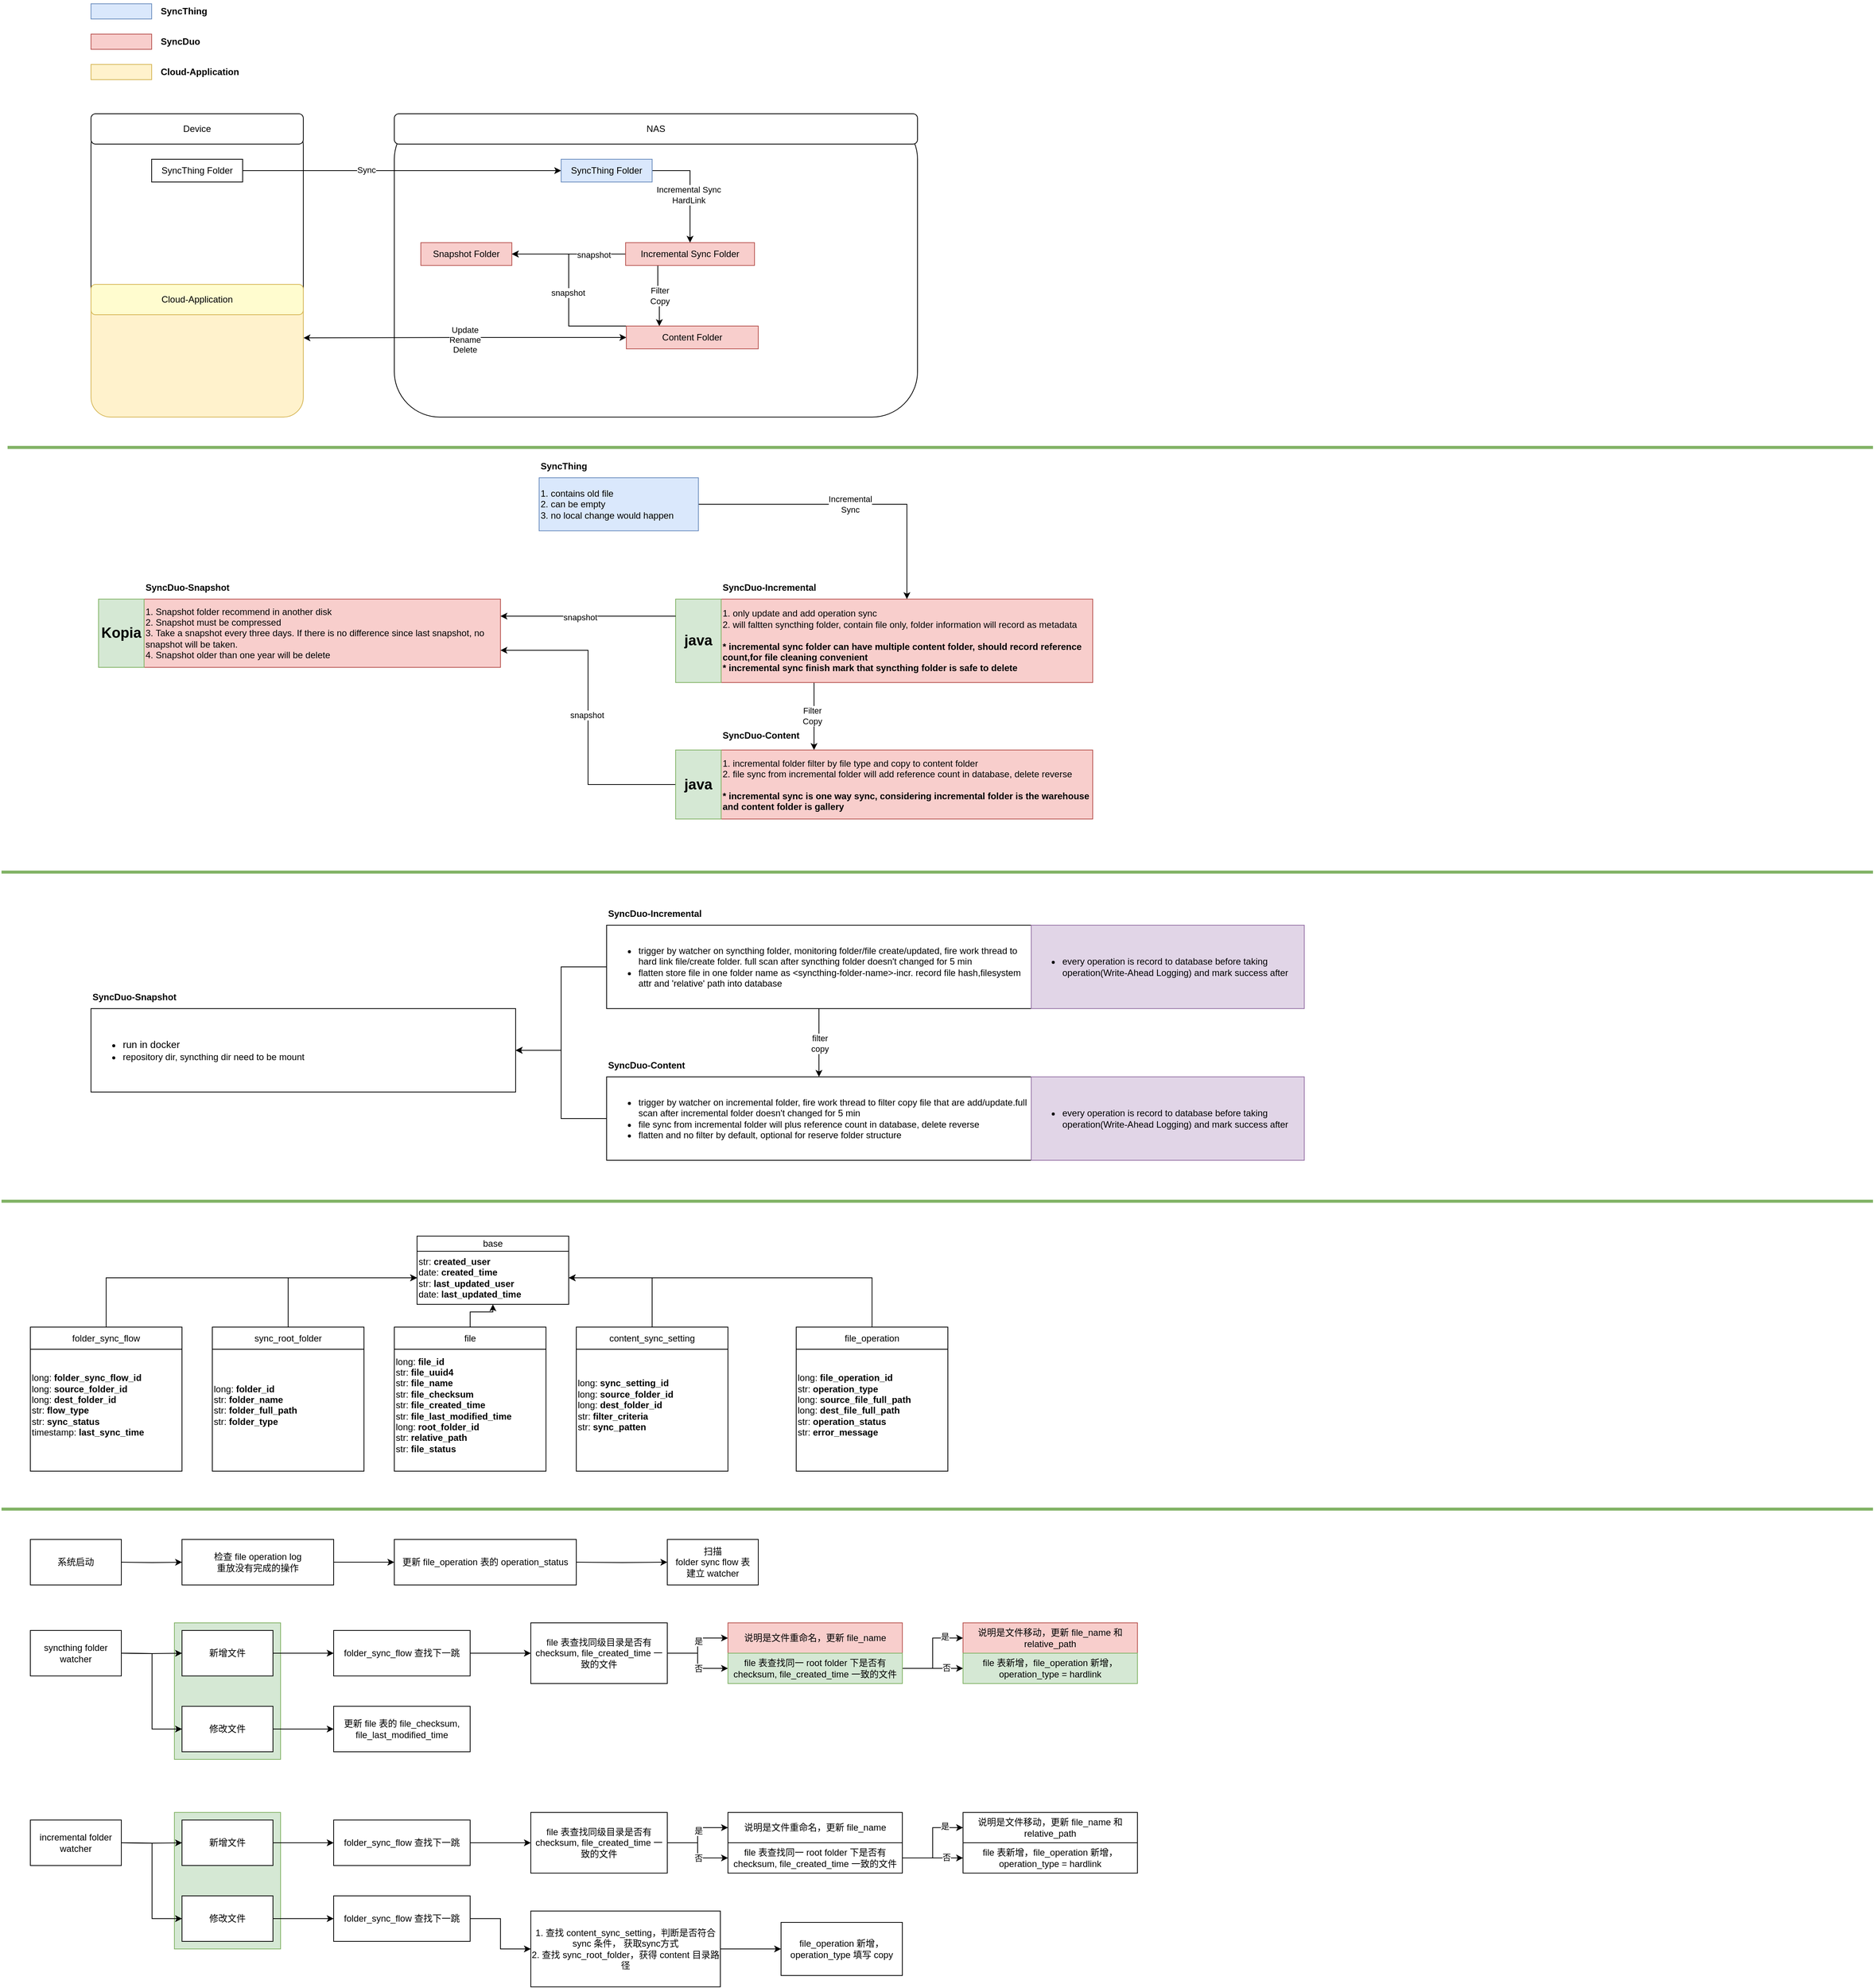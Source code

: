 <mxfile version="24.7.8">
  <diagram name="Page-1" id="c7558073-3199-34d8-9f00-42111426c3f3">
    <mxGraphModel dx="1015" dy="550" grid="1" gridSize="10" guides="1" tooltips="1" connect="1" arrows="1" fold="1" page="1" pageScale="1" pageWidth="826" pageHeight="1169" background="none" math="0" shadow="0">
      <root>
        <mxCell id="0" />
        <mxCell id="1" parent="0" />
        <mxCell id="x67vflKaK5cRHlGB_w2U-6" value="" style="rounded=0;whiteSpace=wrap;html=1;fillColor=#d5e8d4;strokeColor=#82b366;" parent="1" vertex="1">
          <mxGeometry x="230" y="2310" width="140" height="180" as="geometry" />
        </mxCell>
        <mxCell id="FV4cB3aGJ8yGmwrdIlaF-99" value="" style="rounded=1;whiteSpace=wrap;html=1;" parent="1" vertex="1">
          <mxGeometry x="120" y="320" width="280" height="400" as="geometry" />
        </mxCell>
        <mxCell id="FV4cB3aGJ8yGmwrdIlaF-104" value="" style="rounded=1;whiteSpace=wrap;html=1;" parent="1" vertex="1">
          <mxGeometry x="520" y="320" width="690" height="400" as="geometry" />
        </mxCell>
        <mxCell id="FV4cB3aGJ8yGmwrdIlaF-96" value="Device" style="rounded=1;whiteSpace=wrap;html=1;" parent="1" vertex="1">
          <mxGeometry x="120" y="320" width="280" height="40" as="geometry" />
        </mxCell>
        <mxCell id="FV4cB3aGJ8yGmwrdIlaF-105" value="NAS" style="rounded=1;whiteSpace=wrap;html=1;" parent="1" vertex="1">
          <mxGeometry x="520" y="320" width="690" height="40" as="geometry" />
        </mxCell>
        <mxCell id="FV4cB3aGJ8yGmwrdIlaF-129" style="edgeStyle=orthogonalEdgeStyle;rounded=0;orthogonalLoop=1;jettySize=auto;html=1;exitX=1;exitY=0.5;exitDx=0;exitDy=0;" parent="1" source="p-s9N60HYd-SyPe_iOL1-13" target="FV4cB3aGJ8yGmwrdIlaF-127" edge="1">
          <mxGeometry relative="1" as="geometry">
            <Array as="points">
              <mxPoint x="910" y="395" />
            </Array>
            <mxPoint x="770" y="410" as="sourcePoint" />
          </mxGeometry>
        </mxCell>
        <mxCell id="FV4cB3aGJ8yGmwrdIlaF-133" value="Incremental Sync&lt;div&gt;HardLink&lt;/div&gt;" style="edgeLabel;html=1;align=center;verticalAlign=middle;resizable=0;points=[];" parent="FV4cB3aGJ8yGmwrdIlaF-129" vertex="1" connectable="0">
          <mxGeometry x="0.125" y="-2" relative="1" as="geometry">
            <mxPoint as="offset" />
          </mxGeometry>
        </mxCell>
        <mxCell id="FV4cB3aGJ8yGmwrdIlaF-144" value="" style="rounded=1;whiteSpace=wrap;html=1;fillColor=#fff2cc;strokeColor=#d6b656;" parent="1" vertex="1">
          <mxGeometry x="120" y="545" width="280" height="175" as="geometry" />
        </mxCell>
        <mxCell id="FV4cB3aGJ8yGmwrdIlaF-145" value="Cloud-Application" style="rounded=1;whiteSpace=wrap;html=1;fillColor=#FFFCCF;strokeColor=#d6b656;" parent="1" vertex="1">
          <mxGeometry x="120" y="545" width="280" height="40" as="geometry" />
        </mxCell>
        <mxCell id="FV4cB3aGJ8yGmwrdIlaF-147" style="edgeStyle=orthogonalEdgeStyle;rounded=0;orthogonalLoop=1;jettySize=auto;html=1;entryX=1.001;entryY=0.403;entryDx=0;entryDy=0;entryPerimeter=0;startArrow=classic;startFill=1;" parent="1" source="FV4cB3aGJ8yGmwrdIlaF-130" target="FV4cB3aGJ8yGmwrdIlaF-144" edge="1">
          <mxGeometry relative="1" as="geometry" />
        </mxCell>
        <mxCell id="FV4cB3aGJ8yGmwrdIlaF-152" value="Update&lt;div&gt;Rename&lt;/div&gt;&lt;div&gt;Delete&lt;/div&gt;" style="edgeLabel;html=1;align=center;verticalAlign=middle;resizable=0;points=[];" parent="FV4cB3aGJ8yGmwrdIlaF-147" vertex="1" connectable="0">
          <mxGeometry x="0.002" y="2" relative="1" as="geometry">
            <mxPoint as="offset" />
          </mxGeometry>
        </mxCell>
        <mxCell id="FV4cB3aGJ8yGmwrdIlaF-100" value="SyncThing Folder" style="text;html=1;align=center;verticalAlign=middle;whiteSpace=wrap;rounded=0;strokeColor=default;" parent="1" vertex="1">
          <mxGeometry x="200" y="380" width="120" height="30" as="geometry" />
        </mxCell>
        <mxCell id="FV4cB3aGJ8yGmwrdIlaF-108" style="edgeStyle=orthogonalEdgeStyle;rounded=0;orthogonalLoop=1;jettySize=auto;html=1;entryX=0;entryY=0.5;entryDx=0;entryDy=0;" parent="1" source="FV4cB3aGJ8yGmwrdIlaF-100" edge="1">
          <mxGeometry relative="1" as="geometry">
            <mxPoint x="740" y="395" as="targetPoint" />
          </mxGeometry>
        </mxCell>
        <mxCell id="FV4cB3aGJ8yGmwrdIlaF-121" value="Sync" style="edgeLabel;html=1;align=center;verticalAlign=middle;resizable=0;points=[];" parent="FV4cB3aGJ8yGmwrdIlaF-108" vertex="1" connectable="0">
          <mxGeometry x="-0.224" y="1" relative="1" as="geometry">
            <mxPoint as="offset" />
          </mxGeometry>
        </mxCell>
        <mxCell id="FV4cB3aGJ8yGmwrdIlaF-125" value="Snapshot Folder" style="text;html=1;align=center;verticalAlign=middle;whiteSpace=wrap;rounded=0;fillColor=#f8cecc;strokeColor=#b85450;" parent="1" vertex="1">
          <mxGeometry x="555" y="490" width="120" height="30" as="geometry" />
        </mxCell>
        <mxCell id="FV4cB3aGJ8yGmwrdIlaF-131" value="" style="edgeStyle=orthogonalEdgeStyle;rounded=0;orthogonalLoop=1;jettySize=auto;html=1;exitX=0.25;exitY=1;exitDx=0;exitDy=0;entryX=0.25;entryY=0;entryDx=0;entryDy=0;startArrow=none;startFill=0;" parent="1" source="FV4cB3aGJ8yGmwrdIlaF-127" target="FV4cB3aGJ8yGmwrdIlaF-130" edge="1">
          <mxGeometry relative="1" as="geometry">
            <Array as="points">
              <mxPoint x="868" y="560" />
              <mxPoint x="870" y="560" />
            </Array>
          </mxGeometry>
        </mxCell>
        <mxCell id="FV4cB3aGJ8yGmwrdIlaF-134" value="Filter&lt;div&gt;Copy&lt;/div&gt;" style="edgeLabel;html=1;align=center;verticalAlign=middle;resizable=0;points=[];" parent="FV4cB3aGJ8yGmwrdIlaF-131" vertex="1" connectable="0">
          <mxGeometry x="0.03" relative="1" as="geometry">
            <mxPoint as="offset" />
          </mxGeometry>
        </mxCell>
        <mxCell id="HABQAX602SkIrpShChZR-2" style="edgeStyle=orthogonalEdgeStyle;rounded=0;orthogonalLoop=1;jettySize=auto;html=1;entryX=1;entryY=0.5;entryDx=0;entryDy=0;" parent="1" source="FV4cB3aGJ8yGmwrdIlaF-127" target="FV4cB3aGJ8yGmwrdIlaF-125" edge="1">
          <mxGeometry relative="1" as="geometry" />
        </mxCell>
        <mxCell id="HABQAX602SkIrpShChZR-5" value="snapshot" style="edgeLabel;html=1;align=center;verticalAlign=middle;resizable=0;points=[];" parent="HABQAX602SkIrpShChZR-2" vertex="1" connectable="0">
          <mxGeometry x="-0.44" y="1" relative="1" as="geometry">
            <mxPoint as="offset" />
          </mxGeometry>
        </mxCell>
        <mxCell id="FV4cB3aGJ8yGmwrdIlaF-127" value="Incremental Sync Folder" style="text;html=1;align=center;verticalAlign=middle;whiteSpace=wrap;rounded=0;fillColor=#f8cecc;strokeColor=#b85450;" parent="1" vertex="1">
          <mxGeometry x="825" y="490" width="170" height="30" as="geometry" />
        </mxCell>
        <mxCell id="HABQAX602SkIrpShChZR-3" style="edgeStyle=orthogonalEdgeStyle;rounded=0;orthogonalLoop=1;jettySize=auto;html=1;entryX=1;entryY=0.5;entryDx=0;entryDy=0;exitX=0;exitY=0;exitDx=0;exitDy=0;" parent="1" source="FV4cB3aGJ8yGmwrdIlaF-130" target="FV4cB3aGJ8yGmwrdIlaF-125" edge="1">
          <mxGeometry relative="1" as="geometry">
            <Array as="points">
              <mxPoint x="750" y="600" />
              <mxPoint x="750" y="505" />
            </Array>
          </mxGeometry>
        </mxCell>
        <mxCell id="HABQAX602SkIrpShChZR-4" value="snapshot" style="edgeLabel;html=1;align=center;verticalAlign=middle;resizable=0;points=[];" parent="HABQAX602SkIrpShChZR-3" vertex="1" connectable="0">
          <mxGeometry x="-0.019" y="1" relative="1" as="geometry">
            <mxPoint as="offset" />
          </mxGeometry>
        </mxCell>
        <mxCell id="FV4cB3aGJ8yGmwrdIlaF-130" value="Content Folder" style="text;html=1;align=center;verticalAlign=middle;whiteSpace=wrap;rounded=0;fillColor=#f8cecc;strokeColor=#b85450;" parent="1" vertex="1">
          <mxGeometry x="826" y="600" width="174" height="30" as="geometry" />
        </mxCell>
        <mxCell id="p-s9N60HYd-SyPe_iOL1-1" value="" style="rounded=0;whiteSpace=wrap;html=1;fillColor=#dae8fc;strokeColor=#6c8ebf;" parent="1" vertex="1">
          <mxGeometry x="120" y="175" width="80" height="20" as="geometry" />
        </mxCell>
        <mxCell id="p-s9N60HYd-SyPe_iOL1-2" value="SyncThing" style="text;html=1;align=left;verticalAlign=middle;whiteSpace=wrap;rounded=0;fontStyle=1" parent="1" vertex="1">
          <mxGeometry x="210" y="170" width="60" height="30" as="geometry" />
        </mxCell>
        <mxCell id="p-s9N60HYd-SyPe_iOL1-3" value="" style="rounded=0;whiteSpace=wrap;html=1;fillColor=#f8cecc;strokeColor=#b85450;" parent="1" vertex="1">
          <mxGeometry x="120" y="215" width="80" height="20" as="geometry" />
        </mxCell>
        <mxCell id="p-s9N60HYd-SyPe_iOL1-4" value="SyncDuo" style="text;html=1;align=left;verticalAlign=middle;whiteSpace=wrap;rounded=0;fontStyle=1" parent="1" vertex="1">
          <mxGeometry x="210" y="210" width="60" height="30" as="geometry" />
        </mxCell>
        <mxCell id="p-s9N60HYd-SyPe_iOL1-5" value="" style="rounded=0;whiteSpace=wrap;html=1;fillColor=#fff2cc;strokeColor=#d6b656;" parent="1" vertex="1">
          <mxGeometry x="120" y="255" width="80" height="20" as="geometry" />
        </mxCell>
        <mxCell id="p-s9N60HYd-SyPe_iOL1-6" value="Cloud-Application" style="text;html=1;align=left;verticalAlign=middle;whiteSpace=wrap;rounded=0;fontStyle=1" parent="1" vertex="1">
          <mxGeometry x="210" y="250" width="130" height="30" as="geometry" />
        </mxCell>
        <mxCell id="p-s9N60HYd-SyPe_iOL1-13" value="SyncThing Folder" style="text;html=1;align=center;verticalAlign=middle;whiteSpace=wrap;rounded=0;fillColor=#dae8fc;strokeColor=#6c8ebf;" parent="1" vertex="1">
          <mxGeometry x="740" y="380" width="120" height="30" as="geometry" />
        </mxCell>
        <mxCell id="p-s9N60HYd-SyPe_iOL1-9" value="1. Snapshot folder recommend in another disk&lt;div&gt;2. Snapshot must be compressed&lt;/div&gt;&lt;div&gt;3.&amp;nbsp;Take a snapshot every three days. If there is no difference since last snapshot, no snapshot will be taken.&lt;/div&gt;&lt;div&gt;4. Snapshot older than one year will be delete&lt;/div&gt;" style="text;html=1;align=left;verticalAlign=middle;whiteSpace=wrap;rounded=0;fillColor=#f8cecc;strokeColor=#b85450;" parent="1" vertex="1">
          <mxGeometry x="190" y="960" width="470" height="90" as="geometry" />
        </mxCell>
        <mxCell id="p-s9N60HYd-SyPe_iOL1-12" value="SyncDuo-Snapshot" style="text;html=1;align=left;verticalAlign=middle;whiteSpace=wrap;rounded=0;fontStyle=1" parent="1" vertex="1">
          <mxGeometry x="190" y="930" width="165" height="30" as="geometry" />
        </mxCell>
        <mxCell id="oRY6-fE0OnWp-fExXrlh-18" style="edgeStyle=orthogonalEdgeStyle;rounded=0;orthogonalLoop=1;jettySize=auto;html=1;entryX=0.25;entryY=0;entryDx=0;entryDy=0;exitX=0.25;exitY=1;exitDx=0;exitDy=0;" parent="1" source="p-s9N60HYd-SyPe_iOL1-18" target="RCgKCgoef3klD9U7Rnbw-1" edge="1">
          <mxGeometry relative="1" as="geometry">
            <Array as="points">
              <mxPoint x="1074" y="1100" />
              <mxPoint x="1074" y="1100" />
            </Array>
          </mxGeometry>
        </mxCell>
        <mxCell id="oRY6-fE0OnWp-fExXrlh-23" value="Filter&lt;div&gt;Copy&lt;/div&gt;" style="edgeLabel;html=1;align=center;verticalAlign=middle;resizable=0;points=[];" parent="oRY6-fE0OnWp-fExXrlh-18" vertex="1" connectable="0">
          <mxGeometry x="-0.013" y="-3" relative="1" as="geometry">
            <mxPoint as="offset" />
          </mxGeometry>
        </mxCell>
        <mxCell id="p-s9N60HYd-SyPe_iOL1-18" value="1. only update and add operation sync&lt;div&gt;2. will faltten syncthing folder, contain file only, folder information will record as metadata&lt;/div&gt;&lt;div&gt;&lt;div&gt;&lt;br&gt;&lt;div&gt;&lt;b&gt;* incremental sync folder can have multiple content folder, should record&amp;nbsp;reference count,for file cleaning convenient&lt;/b&gt;&lt;/div&gt;&lt;div&gt;&lt;b&gt;*&amp;nbsp;&lt;span style=&quot;background-color: initial;&quot;&gt;incremental sync finish mark that syncthing folder is safe to delete&lt;/span&gt;&lt;/b&gt;&lt;/div&gt;&lt;/div&gt;&lt;/div&gt;" style="text;html=1;align=left;verticalAlign=middle;whiteSpace=wrap;rounded=0;fillColor=#f8cecc;strokeColor=#b85450;" parent="1" vertex="1">
          <mxGeometry x="951" y="960" width="490" height="110" as="geometry" />
        </mxCell>
        <mxCell id="p-s9N60HYd-SyPe_iOL1-19" value="SyncDuo-Incremental" style="text;html=1;align=left;verticalAlign=middle;whiteSpace=wrap;rounded=0;fontStyle=1" parent="1" vertex="1">
          <mxGeometry x="951" y="930" width="165" height="30" as="geometry" />
        </mxCell>
        <mxCell id="oRY6-fE0OnWp-fExXrlh-17" value="Incremental&lt;div&gt;Sync&lt;/div&gt;" style="edgeStyle=orthogonalEdgeStyle;rounded=0;orthogonalLoop=1;jettySize=auto;html=1;" parent="1" source="p-s9N60HYd-SyPe_iOL1-8" target="p-s9N60HYd-SyPe_iOL1-18" edge="1">
          <mxGeometry relative="1" as="geometry">
            <mxPoint as="offset" />
          </mxGeometry>
        </mxCell>
        <mxCell id="RCgKCgoef3klD9U7Rnbw-1" value="1. incremental folder filter by file type and copy to content folder&lt;div&gt;2. file sync from incremental folder will add reference count in database, delete reverse&lt;br&gt;&lt;div&gt;&lt;br&gt;&lt;/div&gt;&lt;div&gt;&lt;b&gt;* incremental sync is one way sync, considering incremental folder is the warehouse and content folder is gallery&lt;/b&gt;&lt;/div&gt;&lt;/div&gt;" style="text;html=1;align=left;verticalAlign=middle;whiteSpace=wrap;rounded=0;fillColor=#f8cecc;strokeColor=#b85450;" parent="1" vertex="1">
          <mxGeometry x="951" y="1159" width="490" height="91" as="geometry" />
        </mxCell>
        <mxCell id="RCgKCgoef3klD9U7Rnbw-2" value="SyncDuo-Content" style="text;html=1;align=left;verticalAlign=middle;whiteSpace=wrap;rounded=0;fontStyle=1" parent="1" vertex="1">
          <mxGeometry x="950.999" y="1120" width="172.021" height="39" as="geometry" />
        </mxCell>
        <mxCell id="p-s9N60HYd-SyPe_iOL1-8" value="1. contains old file&lt;div&gt;2. can be empty&lt;/div&gt;&lt;div&gt;3. no local change would happen&lt;/div&gt;" style="text;html=1;align=left;verticalAlign=middle;whiteSpace=wrap;rounded=0;fillColor=#dae8fc;strokeColor=#6c8ebf;" parent="1" vertex="1">
          <mxGeometry x="711" y="800" width="210" height="70" as="geometry" />
        </mxCell>
        <mxCell id="p-s9N60HYd-SyPe_iOL1-11" value="SyncThing" style="text;html=1;align=left;verticalAlign=middle;whiteSpace=wrap;rounded=0;fontStyle=1" parent="1" vertex="1">
          <mxGeometry x="711" y="770" width="60" height="30" as="geometry" />
        </mxCell>
        <mxCell id="oRY6-fE0OnWp-fExXrlh-24" value="Kopia" style="text;html=1;align=center;verticalAlign=middle;whiteSpace=wrap;rounded=0;fillColor=#d5e8d4;strokeColor=#82b366;fontStyle=1;fontSize=19;" parent="1" vertex="1">
          <mxGeometry x="130" y="960" width="60" height="90" as="geometry" />
        </mxCell>
        <mxCell id="oRY6-fE0OnWp-fExXrlh-25" value="java" style="text;html=1;align=center;verticalAlign=middle;whiteSpace=wrap;rounded=0;fillColor=#d5e8d4;strokeColor=#82b366;fontStyle=1;fontSize=19;" parent="1" vertex="1">
          <mxGeometry x="891" y="960" width="60" height="110" as="geometry" />
        </mxCell>
        <mxCell id="HABQAX602SkIrpShChZR-8" style="edgeStyle=orthogonalEdgeStyle;rounded=0;orthogonalLoop=1;jettySize=auto;html=1;entryX=1;entryY=0.75;entryDx=0;entryDy=0;" parent="1" source="oRY6-fE0OnWp-fExXrlh-26" target="p-s9N60HYd-SyPe_iOL1-9" edge="1">
          <mxGeometry relative="1" as="geometry" />
        </mxCell>
        <mxCell id="HABQAX602SkIrpShChZR-10" value="snapshot" style="edgeLabel;html=1;align=center;verticalAlign=middle;resizable=0;points=[];" parent="HABQAX602SkIrpShChZR-8" vertex="1" connectable="0">
          <mxGeometry x="0.014" y="2" relative="1" as="geometry">
            <mxPoint as="offset" />
          </mxGeometry>
        </mxCell>
        <mxCell id="oRY6-fE0OnWp-fExXrlh-26" value="java" style="text;html=1;align=center;verticalAlign=middle;whiteSpace=wrap;rounded=0;fillColor=#d5e8d4;strokeColor=#82b366;fontStyle=1;fontSize=19;" parent="1" vertex="1">
          <mxGeometry x="891" y="1159" width="60" height="91" as="geometry" />
        </mxCell>
        <mxCell id="_8dwR4073q-e48-UyYh1-1" value="&lt;ul&gt;&lt;li&gt;&lt;span style=&quot;font-size: 13px;&quot;&gt;run in docker&lt;/span&gt;&lt;/li&gt;&lt;li&gt;&lt;span style=&quot;font-size: 13px;&quot;&gt;&lt;span style=&quot;font-size: 12px;&quot;&gt;repository dir, syncthing dir need to be mount&lt;/span&gt;&lt;/span&gt;&lt;/li&gt;&lt;/ul&gt;" style="rounded=0;whiteSpace=wrap;html=1;align=left;" parent="1" vertex="1">
          <mxGeometry x="120" y="1500" width="560" height="110" as="geometry" />
        </mxCell>
        <mxCell id="ec7xJqQuYl15cwVy1hZ_-2" value="" style="endArrow=none;html=1;rounded=0;fontStyle=0;strokeWidth=4;fillColor=#d5e8d4;strokeColor=#82b366;" parent="1" edge="1">
          <mxGeometry width="50" height="50" relative="1" as="geometry">
            <mxPoint x="10" y="760" as="sourcePoint" />
            <mxPoint x="2470" y="760" as="targetPoint" />
          </mxGeometry>
        </mxCell>
        <mxCell id="ec7xJqQuYl15cwVy1hZ_-3" value="" style="endArrow=none;html=1;rounded=0;fontStyle=0;strokeWidth=4;fillColor=#d5e8d4;strokeColor=#82b366;" parent="1" edge="1">
          <mxGeometry width="50" height="50" relative="1" as="geometry">
            <mxPoint x="2" y="1320" as="sourcePoint" />
            <mxPoint x="2470" y="1320" as="targetPoint" />
          </mxGeometry>
        </mxCell>
        <mxCell id="ec7xJqQuYl15cwVy1hZ_-4" value="SyncDuo-Snapshot" style="text;html=1;align=left;verticalAlign=middle;whiteSpace=wrap;rounded=0;fontStyle=1" parent="1" vertex="1">
          <mxGeometry x="120" y="1470" width="165" height="30" as="geometry" />
        </mxCell>
        <mxCell id="ECWo1m8Fi9RXr4LYJiaZ-4" style="edgeStyle=orthogonalEdgeStyle;rounded=0;orthogonalLoop=1;jettySize=auto;html=1;entryX=1;entryY=0.5;entryDx=0;entryDy=0;" parent="1" source="ec7xJqQuYl15cwVy1hZ_-6" target="_8dwR4073q-e48-UyYh1-1" edge="1">
          <mxGeometry relative="1" as="geometry" />
        </mxCell>
        <mxCell id="wrEZppvQPQj9igWy5DTG-1" style="edgeStyle=orthogonalEdgeStyle;rounded=0;orthogonalLoop=1;jettySize=auto;html=1;exitX=0.5;exitY=1;exitDx=0;exitDy=0;entryX=0.5;entryY=0;entryDx=0;entryDy=0;" parent="1" source="ec7xJqQuYl15cwVy1hZ_-6" target="ec7xJqQuYl15cwVy1hZ_-8" edge="1">
          <mxGeometry relative="1" as="geometry" />
        </mxCell>
        <mxCell id="wrEZppvQPQj9igWy5DTG-2" value="filter&lt;div&gt;copy&lt;/div&gt;" style="edgeLabel;html=1;align=center;verticalAlign=middle;resizable=0;points=[];" parent="wrEZppvQPQj9igWy5DTG-1" vertex="1" connectable="0">
          <mxGeometry x="0.013" y="1" relative="1" as="geometry">
            <mxPoint as="offset" />
          </mxGeometry>
        </mxCell>
        <mxCell id="ec7xJqQuYl15cwVy1hZ_-6" value="&lt;ul&gt;&lt;li&gt;trigger by watcher on syncthing folder, monitoring folder/file create/updated, fire work thread to hard link file/create folder. full scan after syncthing folder doesn&#39;t changed for 5 min&lt;/li&gt;&lt;li&gt;flatten store file in one folder name as &amp;lt;syncthing-folder-name&amp;gt;-incr. record file hash,filesystem attr and &#39;relative&#39; path into database&lt;/li&gt;&lt;/ul&gt;" style="rounded=0;whiteSpace=wrap;html=1;align=left;" parent="1" vertex="1">
          <mxGeometry x="800" y="1390" width="560" height="110" as="geometry" />
        </mxCell>
        <mxCell id="ec7xJqQuYl15cwVy1hZ_-7" value="SyncDuo-Incremental" style="text;html=1;align=left;verticalAlign=middle;whiteSpace=wrap;rounded=0;fontStyle=1" parent="1" vertex="1">
          <mxGeometry x="800" y="1360" width="165" height="30" as="geometry" />
        </mxCell>
        <mxCell id="ECWo1m8Fi9RXr4LYJiaZ-5" style="edgeStyle=orthogonalEdgeStyle;rounded=0;orthogonalLoop=1;jettySize=auto;html=1;entryX=1;entryY=0.5;entryDx=0;entryDy=0;" parent="1" source="ec7xJqQuYl15cwVy1hZ_-8" target="_8dwR4073q-e48-UyYh1-1" edge="1">
          <mxGeometry relative="1" as="geometry" />
        </mxCell>
        <mxCell id="ec7xJqQuYl15cwVy1hZ_-8" value="&lt;ul&gt;&lt;li&gt;trigger by watcher on incremental folder, fire work thread to filter copy file that are add/update.full scan after incremental folder doesn&#39;t changed for 5 min&lt;/li&gt;&lt;li&gt;file sync from incremental folder will plus reference count in database, delete reverse&lt;br&gt;&lt;/li&gt;&lt;li&gt;flatten and no filter by default, optional for reserve folder structure&lt;/li&gt;&lt;/ul&gt;" style="rounded=0;whiteSpace=wrap;html=1;align=left;" parent="1" vertex="1">
          <mxGeometry x="800" y="1590" width="560" height="110" as="geometry" />
        </mxCell>
        <mxCell id="ec7xJqQuYl15cwVy1hZ_-9" value="SyncDuo-Content" style="text;html=1;align=left;verticalAlign=middle;whiteSpace=wrap;rounded=0;fontStyle=1" parent="1" vertex="1">
          <mxGeometry x="800" y="1560" width="165" height="30" as="geometry" />
        </mxCell>
        <mxCell id="HABQAX602SkIrpShChZR-12" style="edgeStyle=orthogonalEdgeStyle;rounded=0;orthogonalLoop=1;jettySize=auto;html=1;entryX=1;entryY=0.25;entryDx=0;entryDy=0;" parent="1" source="oRY6-fE0OnWp-fExXrlh-25" target="p-s9N60HYd-SyPe_iOL1-9" edge="1">
          <mxGeometry relative="1" as="geometry">
            <Array as="points">
              <mxPoint x="776" y="983" />
            </Array>
          </mxGeometry>
        </mxCell>
        <mxCell id="HABQAX602SkIrpShChZR-13" value="snapshot" style="edgeLabel;html=1;align=center;verticalAlign=middle;resizable=0;points=[];" parent="HABQAX602SkIrpShChZR-12" vertex="1" connectable="0">
          <mxGeometry x="0.089" y="1" relative="1" as="geometry">
            <mxPoint as="offset" />
          </mxGeometry>
        </mxCell>
        <mxCell id="Pt8NlPGo18cKOHMlV979-3" value="" style="endArrow=none;html=1;rounded=0;fontStyle=0;strokeWidth=4;fillColor=#d5e8d4;strokeColor=#82b366;" parent="1" edge="1">
          <mxGeometry width="50" height="50" relative="1" as="geometry">
            <mxPoint x="2" y="1754" as="sourcePoint" />
            <mxPoint x="2470" y="1754" as="targetPoint" />
          </mxGeometry>
        </mxCell>
        <mxCell id="IIC6WvYA1fez5i_vmn7t-14" value="" style="group" parent="1" vertex="1" connectable="0">
          <mxGeometry x="550" y="1800" width="200" height="90" as="geometry" />
        </mxCell>
        <mxCell id="IIC6WvYA1fez5i_vmn7t-12" value="base" style="rounded=0;whiteSpace=wrap;html=1;" parent="IIC6WvYA1fez5i_vmn7t-14" vertex="1">
          <mxGeometry width="200" height="20" as="geometry" />
        </mxCell>
        <mxCell id="IIC6WvYA1fez5i_vmn7t-13" value="str: &lt;b&gt;created_user&lt;/b&gt;&lt;div&gt;date: &lt;b&gt;created_time&lt;/b&gt;&lt;/div&gt;&lt;div&gt;str: &lt;b&gt;last_updated_user&lt;/b&gt;&lt;/div&gt;&lt;div&gt;date: &lt;b&gt;last_updated_time&lt;/b&gt;&lt;/div&gt;" style="rounded=0;whiteSpace=wrap;html=1;align=left;" parent="IIC6WvYA1fez5i_vmn7t-14" vertex="1">
          <mxGeometry y="20" width="200" height="70" as="geometry" />
        </mxCell>
        <mxCell id="IIC6WvYA1fez5i_vmn7t-15" value="" style="group" parent="1" vertex="1" connectable="0">
          <mxGeometry x="280" y="1920" width="200" height="190" as="geometry" />
        </mxCell>
        <mxCell id="IIC6WvYA1fez5i_vmn7t-16" value="sync_root_folder" style="rounded=0;whiteSpace=wrap;html=1;" parent="IIC6WvYA1fez5i_vmn7t-15" vertex="1">
          <mxGeometry width="200" height="29.231" as="geometry" />
        </mxCell>
        <mxCell id="IIC6WvYA1fez5i_vmn7t-17" value="&lt;div&gt;long: &lt;b&gt;folder_id&lt;/b&gt;&lt;/div&gt;&lt;div&gt;str: &lt;b&gt;folder_name&lt;/b&gt;&lt;/div&gt;&lt;div&gt;str: &lt;b&gt;folder_full_path&lt;/b&gt;&lt;/div&gt;&lt;div&gt;str:&lt;b&gt; folder_type&lt;/b&gt;&lt;/div&gt;&lt;div&gt;&lt;b&gt;&lt;br&gt;&lt;/b&gt;&lt;/div&gt;" style="rounded=0;whiteSpace=wrap;html=1;align=left;" parent="IIC6WvYA1fez5i_vmn7t-15" vertex="1">
          <mxGeometry y="29.231" width="200" height="160.769" as="geometry" />
        </mxCell>
        <mxCell id="IIC6WvYA1fez5i_vmn7t-18" style="edgeStyle=orthogonalEdgeStyle;rounded=0;orthogonalLoop=1;jettySize=auto;html=1;entryX=0;entryY=0.5;entryDx=0;entryDy=0;" parent="1" source="IIC6WvYA1fez5i_vmn7t-16" target="IIC6WvYA1fez5i_vmn7t-13" edge="1">
          <mxGeometry relative="1" as="geometry">
            <Array as="points">
              <mxPoint x="380" y="1855" />
            </Array>
          </mxGeometry>
        </mxCell>
        <mxCell id="IIC6WvYA1fez5i_vmn7t-34" value="" style="group" parent="1" vertex="1" connectable="0">
          <mxGeometry x="1050" y="1920" width="200" height="190" as="geometry" />
        </mxCell>
        <mxCell id="IIC6WvYA1fez5i_vmn7t-35" value="file_operation" style="rounded=0;whiteSpace=wrap;html=1;" parent="IIC6WvYA1fez5i_vmn7t-34" vertex="1">
          <mxGeometry width="200" height="29.231" as="geometry" />
        </mxCell>
        <mxCell id="IIC6WvYA1fez5i_vmn7t-36" value="&lt;div&gt;long: &lt;b&gt;file_operation_id&lt;/b&gt;&lt;/div&gt;&lt;div&gt;str: &lt;b&gt;operation_type&lt;/b&gt;&lt;/div&gt;&lt;div&gt;long: &lt;b&gt;source_file_full_path&lt;/b&gt;&lt;/div&gt;&lt;div&gt;long: &lt;b&gt;dest_file_full_path&lt;/b&gt;&lt;/div&gt;&lt;div&gt;str:&lt;b&gt; operation_status&lt;/b&gt;&lt;/div&gt;&lt;div&gt;str:&lt;b&gt;&amp;nbsp;error_message&lt;/b&gt;&lt;/div&gt;&lt;div&gt;&lt;b&gt;&lt;br&gt;&lt;/b&gt;&lt;/div&gt;" style="rounded=0;whiteSpace=wrap;html=1;align=left;" parent="IIC6WvYA1fez5i_vmn7t-34" vertex="1">
          <mxGeometry y="29.231" width="200" height="160.769" as="geometry" />
        </mxCell>
        <mxCell id="IIC6WvYA1fez5i_vmn7t-47" style="edgeStyle=orthogonalEdgeStyle;rounded=0;orthogonalLoop=1;jettySize=auto;html=1;entryX=1;entryY=0.5;entryDx=0;entryDy=0;" parent="1" target="IIC6WvYA1fez5i_vmn7t-13" edge="1">
          <mxGeometry relative="1" as="geometry">
            <Array as="points">
              <mxPoint x="1150" y="1855" />
            </Array>
            <mxPoint x="1150" y="1920" as="sourcePoint" />
          </mxGeometry>
        </mxCell>
        <mxCell id="IIC6WvYA1fez5i_vmn7t-51" value="" style="endArrow=none;html=1;rounded=0;fontStyle=0;strokeWidth=4;fillColor=#d5e8d4;strokeColor=#82b366;" parent="1" edge="1">
          <mxGeometry width="50" height="50" relative="1" as="geometry">
            <mxPoint x="2" y="2160" as="sourcePoint" />
            <mxPoint x="2470" y="2160" as="targetPoint" />
          </mxGeometry>
        </mxCell>
        <mxCell id="IcKSqmq6yABAYZnoPidn-6" value="" style="group" parent="1" vertex="1" connectable="0">
          <mxGeometry x="40" y="1920" width="200" height="190" as="geometry" />
        </mxCell>
        <mxCell id="IcKSqmq6yABAYZnoPidn-7" value="folder_sync_flow" style="rounded=0;whiteSpace=wrap;html=1;" parent="IcKSqmq6yABAYZnoPidn-6" vertex="1">
          <mxGeometry width="200" height="29.231" as="geometry" />
        </mxCell>
        <mxCell id="IcKSqmq6yABAYZnoPidn-8" value="&lt;div&gt;long: &lt;b&gt;folder_sync_flow_id&lt;/b&gt;&lt;/div&gt;&lt;div&gt;long: &lt;b&gt;source_folder_id&lt;/b&gt;&lt;/div&gt;&lt;div&gt;long: &lt;b&gt;dest_folder_id&lt;/b&gt;&lt;/div&gt;&lt;div&gt;str:&lt;b&gt; flow_type&lt;/b&gt;&lt;/div&gt;&lt;div&gt;&lt;div&gt;str:&lt;b&gt;&amp;nbsp;sync_status&lt;/b&gt;&lt;br&gt;&lt;/div&gt;&lt;div&gt;timestamp:&lt;b&gt;&amp;nbsp;last_sync_time&lt;/b&gt;&lt;/div&gt;&lt;/div&gt;&lt;div&gt;&lt;b&gt;&lt;br&gt;&lt;/b&gt;&lt;/div&gt;" style="rounded=0;whiteSpace=wrap;html=1;align=left;" parent="IcKSqmq6yABAYZnoPidn-6" vertex="1">
          <mxGeometry y="29.231" width="200" height="160.769" as="geometry" />
        </mxCell>
        <mxCell id="IcKSqmq6yABAYZnoPidn-9" style="edgeStyle=orthogonalEdgeStyle;rounded=0;orthogonalLoop=1;jettySize=auto;html=1;entryX=0;entryY=0.5;entryDx=0;entryDy=0;" parent="1" source="IcKSqmq6yABAYZnoPidn-7" target="IIC6WvYA1fez5i_vmn7t-13" edge="1">
          <mxGeometry relative="1" as="geometry">
            <Array as="points">
              <mxPoint x="140" y="1855" />
            </Array>
          </mxGeometry>
        </mxCell>
        <mxCell id="wrEZppvQPQj9igWy5DTG-3" value="&lt;ul style=&quot;text-align: left;&quot;&gt;&lt;li&gt;&lt;span style=&quot;background-color: initial;&quot;&gt;every operation is record to database before taking operation(Write-Ahead Logging) and mark success after&lt;/span&gt;&lt;/li&gt;&lt;/ul&gt;" style="text;html=1;align=center;verticalAlign=middle;whiteSpace=wrap;rounded=0;fillColor=#e1d5e7;strokeColor=#9673a6;" parent="1" vertex="1">
          <mxGeometry x="1360" y="1390" width="360" height="110" as="geometry" />
        </mxCell>
        <mxCell id="wrEZppvQPQj9igWy5DTG-4" value="&lt;ul style=&quot;text-align: left;&quot;&gt;&lt;li&gt;&lt;span style=&quot;background-color: initial;&quot;&gt;every operation is record to database before taking operation(Write-Ahead Logging) and mark success after&lt;/span&gt;&lt;/li&gt;&lt;/ul&gt;" style="text;html=1;align=center;verticalAlign=middle;whiteSpace=wrap;rounded=0;fillColor=#e1d5e7;strokeColor=#9673a6;" parent="1" vertex="1">
          <mxGeometry x="1360" y="1590" width="360" height="110" as="geometry" />
        </mxCell>
        <mxCell id="wrEZppvQPQj9igWy5DTG-5" value="系统启动" style="rounded=0;whiteSpace=wrap;html=1;" parent="1" vertex="1">
          <mxGeometry x="40" y="2200" width="120" height="60" as="geometry" />
        </mxCell>
        <mxCell id="wrEZppvQPQj9igWy5DTG-11" style="edgeStyle=orthogonalEdgeStyle;rounded=0;orthogonalLoop=1;jettySize=auto;html=1;entryX=0;entryY=0.5;entryDx=0;entryDy=0;" parent="1" target="wrEZppvQPQj9igWy5DTG-10" edge="1">
          <mxGeometry relative="1" as="geometry">
            <mxPoint x="160" y="2230" as="sourcePoint" />
          </mxGeometry>
        </mxCell>
        <mxCell id="wrEZppvQPQj9igWy5DTG-15" value="" style="edgeStyle=orthogonalEdgeStyle;rounded=0;orthogonalLoop=1;jettySize=auto;html=1;" parent="1" source="wrEZppvQPQj9igWy5DTG-10" target="wrEZppvQPQj9igWy5DTG-14" edge="1">
          <mxGeometry relative="1" as="geometry" />
        </mxCell>
        <mxCell id="wrEZppvQPQj9igWy5DTG-10" value="检查 file operation log&lt;div&gt;重放没有完成的操作&lt;/div&gt;" style="rounded=0;whiteSpace=wrap;html=1;" parent="1" vertex="1">
          <mxGeometry x="240" y="2200" width="200" height="60" as="geometry" />
        </mxCell>
        <mxCell id="Mj2PGNzUyfuV8QlpmbsF-3" style="edgeStyle=orthogonalEdgeStyle;rounded=0;orthogonalLoop=1;jettySize=auto;html=1;entryX=0;entryY=0.5;entryDx=0;entryDy=0;" parent="1" target="Mj2PGNzUyfuV8QlpmbsF-2" edge="1">
          <mxGeometry relative="1" as="geometry">
            <mxPoint x="760" y="2230" as="sourcePoint" />
          </mxGeometry>
        </mxCell>
        <mxCell id="wrEZppvQPQj9igWy5DTG-14" value="&lt;span&gt;更新 file_operation 表的 operation_status&lt;/span&gt;" style="whiteSpace=wrap;html=1;rounded=0;fontStyle=0" parent="1" vertex="1">
          <mxGeometry x="520" y="2200" width="240" height="60" as="geometry" />
        </mxCell>
        <mxCell id="wrEZppvQPQj9igWy5DTG-16" value="syncthing folder watcher" style="rounded=0;whiteSpace=wrap;html=1;" parent="1" vertex="1">
          <mxGeometry x="40" y="2320" width="120" height="60" as="geometry" />
        </mxCell>
        <mxCell id="wrEZppvQPQj9igWy5DTG-20" value="" style="edgeStyle=orthogonalEdgeStyle;rounded=0;orthogonalLoop=1;jettySize=auto;html=1;" parent="1" target="wrEZppvQPQj9igWy5DTG-19" edge="1">
          <mxGeometry relative="1" as="geometry">
            <mxPoint x="160" y="2350" as="sourcePoint" />
          </mxGeometry>
        </mxCell>
        <mxCell id="2OahrU1iOWOdpbc31MzJ-2" style="edgeStyle=orthogonalEdgeStyle;rounded=0;orthogonalLoop=1;jettySize=auto;html=1;entryX=0;entryY=0.5;entryDx=0;entryDy=0;" parent="1" target="wrEZppvQPQj9igWy5DTG-64" edge="1">
          <mxGeometry relative="1" as="geometry">
            <mxPoint x="160" y="2350" as="sourcePoint" />
          </mxGeometry>
        </mxCell>
        <mxCell id="wrEZppvQPQj9igWy5DTG-66" value="" style="edgeStyle=orthogonalEdgeStyle;rounded=0;orthogonalLoop=1;jettySize=auto;html=1;" parent="1" source="wrEZppvQPQj9igWy5DTG-19" edge="1">
          <mxGeometry relative="1" as="geometry">
            <mxPoint x="440" y="2350" as="targetPoint" />
          </mxGeometry>
        </mxCell>
        <mxCell id="wrEZppvQPQj9igWy5DTG-19" value="新增文件" style="rounded=0;whiteSpace=wrap;html=1;" parent="1" vertex="1">
          <mxGeometry x="240" y="2320" width="120" height="60" as="geometry" />
        </mxCell>
        <mxCell id="Mj2PGNzUyfuV8QlpmbsF-6" value="" style="edgeStyle=orthogonalEdgeStyle;rounded=0;orthogonalLoop=1;jettySize=auto;html=1;" parent="1" source="wrEZppvQPQj9igWy5DTG-46" target="Mj2PGNzUyfuV8QlpmbsF-5" edge="1">
          <mxGeometry relative="1" as="geometry" />
        </mxCell>
        <mxCell id="wrEZppvQPQj9igWy5DTG-46" value="folder_sync_flow 查找下一跳" style="whiteSpace=wrap;html=1;rounded=0;" parent="1" vertex="1">
          <mxGeometry x="440" y="2320" width="180" height="60" as="geometry" />
        </mxCell>
        <mxCell id="2OahrU1iOWOdpbc31MzJ-4" value="" style="edgeStyle=orthogonalEdgeStyle;rounded=0;orthogonalLoop=1;jettySize=auto;html=1;" parent="1" source="wrEZppvQPQj9igWy5DTG-64" target="2OahrU1iOWOdpbc31MzJ-3" edge="1">
          <mxGeometry relative="1" as="geometry" />
        </mxCell>
        <mxCell id="wrEZppvQPQj9igWy5DTG-64" value="修改文件" style="rounded=0;whiteSpace=wrap;html=1;" parent="1" vertex="1">
          <mxGeometry x="240" y="2420" width="120" height="60" as="geometry" />
        </mxCell>
        <mxCell id="2OahrU1iOWOdpbc31MzJ-1" style="edgeStyle=orthogonalEdgeStyle;rounded=0;orthogonalLoop=1;jettySize=auto;html=1;exitX=0.5;exitY=0;exitDx=0;exitDy=0;entryX=1;entryY=0.5;entryDx=0;entryDy=0;" parent="1" source="IIC6WvYA1fez5i_vmn7t-27" target="IIC6WvYA1fez5i_vmn7t-13" edge="1">
          <mxGeometry relative="1" as="geometry" />
        </mxCell>
        <mxCell id="IIC6WvYA1fez5i_vmn7t-26" value="" style="group;strokeColor=default;" parent="1" vertex="1" connectable="0">
          <mxGeometry x="760" y="1920" width="200" height="190" as="geometry" />
        </mxCell>
        <mxCell id="IIC6WvYA1fez5i_vmn7t-27" value="content_sync_setting" style="rounded=0;whiteSpace=wrap;html=1;" parent="IIC6WvYA1fez5i_vmn7t-26" vertex="1">
          <mxGeometry width="200" height="29.231" as="geometry" />
        </mxCell>
        <mxCell id="IIC6WvYA1fez5i_vmn7t-28" value="&lt;div&gt;long: &lt;b&gt;sync_setting_id&lt;/b&gt;&lt;/div&gt;&lt;div&gt;long: &lt;b&gt;source_folder_id&lt;/b&gt;&lt;/div&gt;&lt;div&gt;long: &lt;b&gt;dest_folder_id&lt;/b&gt;&lt;/div&gt;&lt;div&gt;str:&lt;b&gt;&amp;nbsp;filter_&lt;/b&gt;&lt;span style=&quot;background-color: initial;&quot;&gt;&lt;b&gt;criteria&lt;/b&gt;&lt;/span&gt;&lt;/div&gt;&lt;div&gt;&lt;span style=&quot;background-color: initial;&quot;&gt;str:&lt;b&gt; sync_patten&lt;/b&gt;&lt;/span&gt;&lt;/div&gt;&lt;div&gt;&lt;b&gt;&lt;br&gt;&lt;/b&gt;&lt;/div&gt;" style="rounded=0;whiteSpace=wrap;html=1;align=left;" parent="IIC6WvYA1fez5i_vmn7t-26" vertex="1">
          <mxGeometry y="29.231" width="200" height="160.769" as="geometry" />
        </mxCell>
        <mxCell id="2OahrU1iOWOdpbc31MzJ-3" value="更新 file 表的 file_checksum,&lt;div&gt;file_last_modified_time&lt;/div&gt;" style="rounded=0;whiteSpace=wrap;html=1;" parent="1" vertex="1">
          <mxGeometry x="440" y="2420" width="180" height="60" as="geometry" />
        </mxCell>
        <mxCell id="2OahrU1iOWOdpbc31MzJ-9" value="" style="group" parent="1" vertex="1" connectable="0">
          <mxGeometry x="520" y="1920" width="200" height="190" as="geometry" />
        </mxCell>
        <mxCell id="2OahrU1iOWOdpbc31MzJ-10" value="file" style="rounded=0;whiteSpace=wrap;html=1;" parent="2OahrU1iOWOdpbc31MzJ-9" vertex="1">
          <mxGeometry width="200" height="29.231" as="geometry" />
        </mxCell>
        <mxCell id="2OahrU1iOWOdpbc31MzJ-11" value="&lt;div&gt;long: &lt;b&gt;file_id&lt;/b&gt;&lt;/div&gt;&lt;div&gt;str:&lt;b&gt; file_uuid4&lt;/b&gt;&lt;/div&gt;&lt;div&gt;str: &lt;b&gt;file_name&lt;/b&gt;&lt;/div&gt;&lt;div&gt;str: &lt;b&gt;file_checksum&lt;/b&gt;&lt;/div&gt;&lt;div&gt;str:&lt;b&gt; file_created_time&lt;/b&gt;&lt;/div&gt;&lt;div&gt;str: &lt;b&gt;file_last_modified_time&lt;/b&gt;&lt;/div&gt;&lt;div&gt;long:&lt;b&gt; root_folder_id&lt;/b&gt;&lt;/div&gt;&lt;div&gt;str: &lt;b&gt;relative_path&lt;/b&gt;&lt;/div&gt;&lt;div&gt;str:&lt;b&gt; file_status&lt;/b&gt;&lt;/div&gt;&lt;div&gt;&lt;b&gt;&lt;br&gt;&lt;/b&gt;&lt;/div&gt;" style="rounded=0;whiteSpace=wrap;html=1;align=left;" parent="2OahrU1iOWOdpbc31MzJ-9" vertex="1">
          <mxGeometry y="29.231" width="200" height="160.769" as="geometry" />
        </mxCell>
        <mxCell id="2OahrU1iOWOdpbc31MzJ-12" style="edgeStyle=orthogonalEdgeStyle;rounded=0;orthogonalLoop=1;jettySize=auto;html=1;exitX=0.5;exitY=0;exitDx=0;exitDy=0;entryX=0.5;entryY=1;entryDx=0;entryDy=0;" parent="1" source="2OahrU1iOWOdpbc31MzJ-10" target="IIC6WvYA1fez5i_vmn7t-13" edge="1">
          <mxGeometry relative="1" as="geometry" />
        </mxCell>
        <mxCell id="sbHoZh1LaJMdw1J6sQwc-12" value="" style="edgeStyle=orthogonalEdgeStyle;rounded=0;orthogonalLoop=1;jettySize=auto;html=1;" parent="1" edge="1">
          <mxGeometry relative="1" as="geometry">
            <mxPoint x="160" y="2990" as="sourcePoint" />
          </mxGeometry>
        </mxCell>
        <mxCell id="sbHoZh1LaJMdw1J6sQwc-14" value="" style="edgeStyle=orthogonalEdgeStyle;rounded=0;orthogonalLoop=1;jettySize=auto;html=1;" parent="1" edge="1">
          <mxGeometry relative="1" as="geometry">
            <mxPoint x="440" y="2990" as="sourcePoint" />
          </mxGeometry>
        </mxCell>
        <mxCell id="sbHoZh1LaJMdw1J6sQwc-18" value="" style="edgeStyle=orthogonalEdgeStyle;rounded=0;orthogonalLoop=1;jettySize=auto;html=1;" parent="1" edge="1">
          <mxGeometry relative="1" as="geometry">
            <mxPoint x="1000" y="2990" as="sourcePoint" />
          </mxGeometry>
        </mxCell>
        <mxCell id="Mj2PGNzUyfuV8QlpmbsF-2" value="扫描&lt;div&gt;folder sync flow 表&lt;/div&gt;&lt;div&gt;建立 watcher&lt;/div&gt;" style="rounded=0;whiteSpace=wrap;html=1;" parent="1" vertex="1">
          <mxGeometry x="880" y="2200" width="120" height="60" as="geometry" />
        </mxCell>
        <mxCell id="Mj2PGNzUyfuV8QlpmbsF-8" value="" style="edgeStyle=orthogonalEdgeStyle;rounded=0;orthogonalLoop=1;jettySize=auto;html=1;" parent="1" source="Mj2PGNzUyfuV8QlpmbsF-5" target="Mj2PGNzUyfuV8QlpmbsF-7" edge="1">
          <mxGeometry relative="1" as="geometry" />
        </mxCell>
        <mxCell id="Mj2PGNzUyfuV8QlpmbsF-9" value="是" style="edgeLabel;html=1;align=center;verticalAlign=middle;resizable=0;points=[];" parent="Mj2PGNzUyfuV8QlpmbsF-8" vertex="1" connectable="0">
          <mxGeometry x="0.134" y="-1" relative="1" as="geometry">
            <mxPoint as="offset" />
          </mxGeometry>
        </mxCell>
        <mxCell id="Mj2PGNzUyfuV8QlpmbsF-11" style="edgeStyle=orthogonalEdgeStyle;rounded=0;orthogonalLoop=1;jettySize=auto;html=1;entryX=0;entryY=0.5;entryDx=0;entryDy=0;" parent="1" source="Mj2PGNzUyfuV8QlpmbsF-5" target="Mj2PGNzUyfuV8QlpmbsF-10" edge="1">
          <mxGeometry relative="1" as="geometry" />
        </mxCell>
        <mxCell id="Mj2PGNzUyfuV8QlpmbsF-12" value="否" style="edgeLabel;html=1;align=center;verticalAlign=middle;resizable=0;points=[];" parent="Mj2PGNzUyfuV8QlpmbsF-11" vertex="1" connectable="0">
          <mxGeometry x="0.206" relative="1" as="geometry">
            <mxPoint as="offset" />
          </mxGeometry>
        </mxCell>
        <mxCell id="Mj2PGNzUyfuV8QlpmbsF-5" value="file 表查找同级目录是否有 checksum, file_created_time 一致的文件" style="whiteSpace=wrap;html=1;rounded=0;" parent="1" vertex="1">
          <mxGeometry x="700" y="2310" width="180" height="80" as="geometry" />
        </mxCell>
        <mxCell id="Mj2PGNzUyfuV8QlpmbsF-7" value="说明是文件重命名，更新 file_name" style="whiteSpace=wrap;html=1;rounded=0;fillColor=#f8cecc;strokeColor=#b85450;" parent="1" vertex="1">
          <mxGeometry x="960" y="2310" width="230" height="40" as="geometry" />
        </mxCell>
        <mxCell id="Mj2PGNzUyfuV8QlpmbsF-14" value="" style="edgeStyle=orthogonalEdgeStyle;rounded=0;orthogonalLoop=1;jettySize=auto;html=1;" parent="1" source="Mj2PGNzUyfuV8QlpmbsF-10" target="Mj2PGNzUyfuV8QlpmbsF-13" edge="1">
          <mxGeometry relative="1" as="geometry" />
        </mxCell>
        <mxCell id="Mj2PGNzUyfuV8QlpmbsF-19" value="是" style="edgeLabel;html=1;align=center;verticalAlign=middle;resizable=0;points=[];" parent="Mj2PGNzUyfuV8QlpmbsF-14" vertex="1" connectable="0">
          <mxGeometry x="0.595" y="2" relative="1" as="geometry">
            <mxPoint as="offset" />
          </mxGeometry>
        </mxCell>
        <mxCell id="Mj2PGNzUyfuV8QlpmbsF-16" style="edgeStyle=orthogonalEdgeStyle;rounded=0;orthogonalLoop=1;jettySize=auto;html=1;entryX=0;entryY=0.5;entryDx=0;entryDy=0;" parent="1" source="Mj2PGNzUyfuV8QlpmbsF-10" target="Mj2PGNzUyfuV8QlpmbsF-15" edge="1">
          <mxGeometry relative="1" as="geometry" />
        </mxCell>
        <mxCell id="Mj2PGNzUyfuV8QlpmbsF-18" value="否" style="edgeLabel;html=1;align=center;verticalAlign=middle;resizable=0;points=[];" parent="Mj2PGNzUyfuV8QlpmbsF-16" vertex="1" connectable="0">
          <mxGeometry x="0.443" y="1" relative="1" as="geometry">
            <mxPoint as="offset" />
          </mxGeometry>
        </mxCell>
        <mxCell id="Mj2PGNzUyfuV8QlpmbsF-10" value="file 表查找同一 root folder 下是否有checksum, file_created_time 一致的文件" style="whiteSpace=wrap;html=1;rounded=0;fillColor=#d5e8d4;strokeColor=#82b366;" parent="1" vertex="1">
          <mxGeometry x="960" y="2350" width="230" height="40" as="geometry" />
        </mxCell>
        <mxCell id="Mj2PGNzUyfuV8QlpmbsF-13" value="说明是文件移动，更新 file_name 和 relative_path" style="whiteSpace=wrap;html=1;rounded=0;fillColor=#f8cecc;strokeColor=#b85450;" parent="1" vertex="1">
          <mxGeometry x="1270" y="2310" width="230" height="40" as="geometry" />
        </mxCell>
        <mxCell id="Mj2PGNzUyfuV8QlpmbsF-15" value="file 表新增，file_operation 新增，operation_type = hardlink" style="whiteSpace=wrap;html=1;rounded=0;fillColor=#d5e8d4;strokeColor=#82b366;" parent="1" vertex="1">
          <mxGeometry x="1270" y="2350" width="230" height="40" as="geometry" />
        </mxCell>
        <mxCell id="Mj2PGNzUyfuV8QlpmbsF-23" value="" style="rounded=0;whiteSpace=wrap;html=1;fillColor=#d5e8d4;strokeColor=#82b366;" parent="1" vertex="1">
          <mxGeometry x="230" y="2560" width="140" height="180" as="geometry" />
        </mxCell>
        <mxCell id="Mj2PGNzUyfuV8QlpmbsF-24" value="incremental folder watcher" style="rounded=0;whiteSpace=wrap;html=1;" parent="1" vertex="1">
          <mxGeometry x="40" y="2570" width="120" height="60" as="geometry" />
        </mxCell>
        <mxCell id="Mj2PGNzUyfuV8QlpmbsF-25" value="" style="edgeStyle=orthogonalEdgeStyle;rounded=0;orthogonalLoop=1;jettySize=auto;html=1;" parent="1" target="Mj2PGNzUyfuV8QlpmbsF-28" edge="1">
          <mxGeometry relative="1" as="geometry">
            <mxPoint x="160" y="2600" as="sourcePoint" />
          </mxGeometry>
        </mxCell>
        <mxCell id="Mj2PGNzUyfuV8QlpmbsF-26" style="edgeStyle=orthogonalEdgeStyle;rounded=0;orthogonalLoop=1;jettySize=auto;html=1;entryX=0;entryY=0.5;entryDx=0;entryDy=0;" parent="1" target="Mj2PGNzUyfuV8QlpmbsF-32" edge="1">
          <mxGeometry relative="1" as="geometry">
            <mxPoint x="160" y="2600" as="sourcePoint" />
          </mxGeometry>
        </mxCell>
        <mxCell id="Mj2PGNzUyfuV8QlpmbsF-27" value="" style="edgeStyle=orthogonalEdgeStyle;rounded=0;orthogonalLoop=1;jettySize=auto;html=1;" parent="1" source="Mj2PGNzUyfuV8QlpmbsF-28" edge="1">
          <mxGeometry relative="1" as="geometry">
            <mxPoint x="440" y="2600" as="targetPoint" />
          </mxGeometry>
        </mxCell>
        <mxCell id="Mj2PGNzUyfuV8QlpmbsF-28" value="新增文件" style="rounded=0;whiteSpace=wrap;html=1;" parent="1" vertex="1">
          <mxGeometry x="240" y="2570" width="120" height="60" as="geometry" />
        </mxCell>
        <mxCell id="Mj2PGNzUyfuV8QlpmbsF-29" value="" style="edgeStyle=orthogonalEdgeStyle;rounded=0;orthogonalLoop=1;jettySize=auto;html=1;" parent="1" source="Mj2PGNzUyfuV8QlpmbsF-30" target="Mj2PGNzUyfuV8QlpmbsF-38" edge="1">
          <mxGeometry relative="1" as="geometry" />
        </mxCell>
        <mxCell id="Mj2PGNzUyfuV8QlpmbsF-30" value="folder_sync_flow 查找下一跳" style="whiteSpace=wrap;html=1;rounded=0;" parent="1" vertex="1">
          <mxGeometry x="440" y="2570" width="180" height="60" as="geometry" />
        </mxCell>
        <mxCell id="Mj2PGNzUyfuV8QlpmbsF-31" value="" style="edgeStyle=orthogonalEdgeStyle;rounded=0;orthogonalLoop=1;jettySize=auto;html=1;" parent="1" source="Mj2PGNzUyfuV8QlpmbsF-32" edge="1">
          <mxGeometry relative="1" as="geometry">
            <mxPoint x="440" y="2700" as="targetPoint" />
          </mxGeometry>
        </mxCell>
        <mxCell id="Mj2PGNzUyfuV8QlpmbsF-32" value="修改文件" style="rounded=0;whiteSpace=wrap;html=1;" parent="1" vertex="1">
          <mxGeometry x="240" y="2670" width="120" height="60" as="geometry" />
        </mxCell>
        <mxCell id="Mj2PGNzUyfuV8QlpmbsF-34" value="" style="edgeStyle=orthogonalEdgeStyle;rounded=0;orthogonalLoop=1;jettySize=auto;html=1;" parent="1" source="Mj2PGNzUyfuV8QlpmbsF-38" target="Mj2PGNzUyfuV8QlpmbsF-39" edge="1">
          <mxGeometry relative="1" as="geometry" />
        </mxCell>
        <mxCell id="Mj2PGNzUyfuV8QlpmbsF-35" value="是" style="edgeLabel;html=1;align=center;verticalAlign=middle;resizable=0;points=[];" parent="Mj2PGNzUyfuV8QlpmbsF-34" vertex="1" connectable="0">
          <mxGeometry x="0.134" y="-1" relative="1" as="geometry">
            <mxPoint as="offset" />
          </mxGeometry>
        </mxCell>
        <mxCell id="Mj2PGNzUyfuV8QlpmbsF-36" style="edgeStyle=orthogonalEdgeStyle;rounded=0;orthogonalLoop=1;jettySize=auto;html=1;entryX=0;entryY=0.5;entryDx=0;entryDy=0;" parent="1" source="Mj2PGNzUyfuV8QlpmbsF-38" target="Mj2PGNzUyfuV8QlpmbsF-44" edge="1">
          <mxGeometry relative="1" as="geometry" />
        </mxCell>
        <mxCell id="Mj2PGNzUyfuV8QlpmbsF-37" value="否" style="edgeLabel;html=1;align=center;verticalAlign=middle;resizable=0;points=[];" parent="Mj2PGNzUyfuV8QlpmbsF-36" vertex="1" connectable="0">
          <mxGeometry x="0.206" relative="1" as="geometry">
            <mxPoint as="offset" />
          </mxGeometry>
        </mxCell>
        <mxCell id="Mj2PGNzUyfuV8QlpmbsF-38" value="file 表查找同级目录是否有 checksum, file_created_time 一致的文件" style="whiteSpace=wrap;html=1;rounded=0;" parent="1" vertex="1">
          <mxGeometry x="700" y="2560" width="180" height="80" as="geometry" />
        </mxCell>
        <mxCell id="Mj2PGNzUyfuV8QlpmbsF-39" value="说明是文件重命名，更新 file_name" style="whiteSpace=wrap;html=1;rounded=0;" parent="1" vertex="1">
          <mxGeometry x="960" y="2560" width="230" height="40" as="geometry" />
        </mxCell>
        <mxCell id="Mj2PGNzUyfuV8QlpmbsF-40" value="" style="edgeStyle=orthogonalEdgeStyle;rounded=0;orthogonalLoop=1;jettySize=auto;html=1;" parent="1" source="Mj2PGNzUyfuV8QlpmbsF-44" target="Mj2PGNzUyfuV8QlpmbsF-45" edge="1">
          <mxGeometry relative="1" as="geometry" />
        </mxCell>
        <mxCell id="Mj2PGNzUyfuV8QlpmbsF-41" value="是" style="edgeLabel;html=1;align=center;verticalAlign=middle;resizable=0;points=[];" parent="Mj2PGNzUyfuV8QlpmbsF-40" vertex="1" connectable="0">
          <mxGeometry x="0.595" y="2" relative="1" as="geometry">
            <mxPoint as="offset" />
          </mxGeometry>
        </mxCell>
        <mxCell id="Mj2PGNzUyfuV8QlpmbsF-42" style="edgeStyle=orthogonalEdgeStyle;rounded=0;orthogonalLoop=1;jettySize=auto;html=1;entryX=0;entryY=0.5;entryDx=0;entryDy=0;" parent="1" source="Mj2PGNzUyfuV8QlpmbsF-44" target="Mj2PGNzUyfuV8QlpmbsF-46" edge="1">
          <mxGeometry relative="1" as="geometry" />
        </mxCell>
        <mxCell id="Mj2PGNzUyfuV8QlpmbsF-43" value="否" style="edgeLabel;html=1;align=center;verticalAlign=middle;resizable=0;points=[];" parent="Mj2PGNzUyfuV8QlpmbsF-42" vertex="1" connectable="0">
          <mxGeometry x="0.443" y="1" relative="1" as="geometry">
            <mxPoint as="offset" />
          </mxGeometry>
        </mxCell>
        <mxCell id="Mj2PGNzUyfuV8QlpmbsF-44" value="file 表查找同一 root folder 下是否有checksum, file_created_time 一致的文件" style="whiteSpace=wrap;html=1;rounded=0;" parent="1" vertex="1">
          <mxGeometry x="960" y="2600" width="230" height="40" as="geometry" />
        </mxCell>
        <mxCell id="Mj2PGNzUyfuV8QlpmbsF-45" value="说明是文件移动，更新 file_name 和 relative_path" style="whiteSpace=wrap;html=1;rounded=0;" parent="1" vertex="1">
          <mxGeometry x="1270" y="2560" width="230" height="40" as="geometry" />
        </mxCell>
        <mxCell id="Mj2PGNzUyfuV8QlpmbsF-46" value="file 表新增，file_operation 新增，operation_type = hardlink" style="whiteSpace=wrap;html=1;rounded=0;" parent="1" vertex="1">
          <mxGeometry x="1270" y="2600" width="230" height="40" as="geometry" />
        </mxCell>
        <mxCell id="0pXfldIxa9z52349PdiN-7" value="" style="edgeStyle=orthogonalEdgeStyle;rounded=0;orthogonalLoop=1;jettySize=auto;html=1;" edge="1" parent="1" source="0pXfldIxa9z52349PdiN-5" target="0pXfldIxa9z52349PdiN-6">
          <mxGeometry relative="1" as="geometry" />
        </mxCell>
        <mxCell id="0pXfldIxa9z52349PdiN-5" value="folder_sync_flow 查找下一跳" style="whiteSpace=wrap;html=1;rounded=0;" vertex="1" parent="1">
          <mxGeometry x="440" y="2670" width="180" height="60" as="geometry" />
        </mxCell>
        <mxCell id="0pXfldIxa9z52349PdiN-9" value="" style="edgeStyle=orthogonalEdgeStyle;rounded=0;orthogonalLoop=1;jettySize=auto;html=1;" edge="1" parent="1" source="0pXfldIxa9z52349PdiN-6" target="0pXfldIxa9z52349PdiN-8">
          <mxGeometry relative="1" as="geometry" />
        </mxCell>
        <mxCell id="0pXfldIxa9z52349PdiN-6" value="1. 查找 content_sync_setting，判断是否符合 sync 条件， 获取sync方式&lt;div&gt;2. 查找 sync_root_folder，获得 content 目录路径&lt;/div&gt;" style="whiteSpace=wrap;html=1;rounded=0;" vertex="1" parent="1">
          <mxGeometry x="700" y="2690" width="250" height="100" as="geometry" />
        </mxCell>
        <mxCell id="0pXfldIxa9z52349PdiN-8" value="file_operation 新增，operation_type 填写 copy" style="whiteSpace=wrap;html=1;rounded=0;" vertex="1" parent="1">
          <mxGeometry x="1030" y="2705" width="160" height="70" as="geometry" />
        </mxCell>
      </root>
    </mxGraphModel>
  </diagram>
</mxfile>
